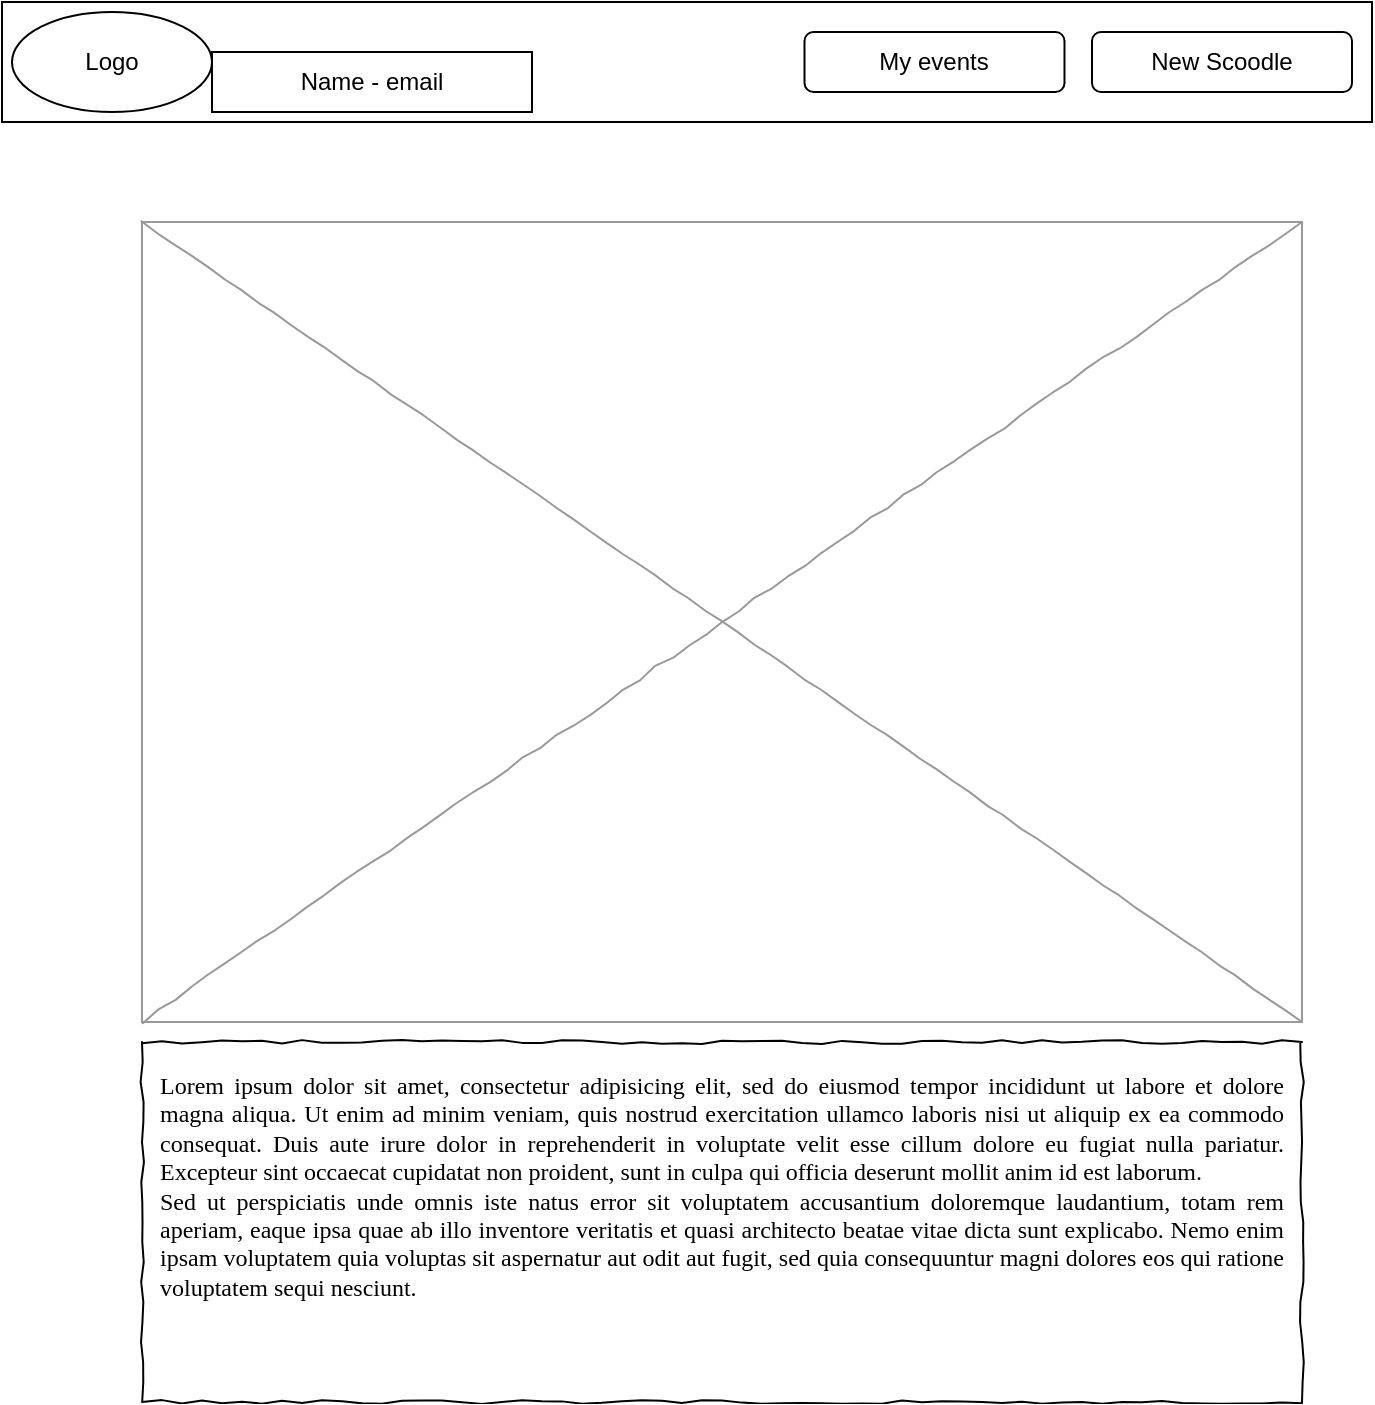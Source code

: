 <mxfile version="12.9.7" type="github" pages="3">
  <diagram name="landing page" id="03018318-947c-dd8e-b7a3-06fadd420f32">
    <mxGraphModel dx="1273" dy="658" grid="1" gridSize="10" guides="1" tooltips="1" connect="1" arrows="1" fold="1" page="1" pageScale="1" pageWidth="1100" pageHeight="850" background="#ffffff" math="0" shadow="0">
      <root>
        <mxCell id="0" />
        <mxCell id="1" parent="0" />
        <mxCell id="677b7b8949515195-15" value="&lt;div style=&quot;text-align: justify&quot;&gt;&lt;span&gt;Lorem ipsum dolor sit amet, consectetur adipisicing elit, sed do eiusmod tempor incididunt ut labore et dolore magna aliqua. Ut enim ad minim veniam, quis nostrud exercitation ullamco laboris nisi ut aliquip ex ea commodo consequat. Duis aute irure dolor in reprehenderit in voluptate velit esse cillum dolore eu fugiat nulla pariatur. Excepteur sint occaecat cupidatat non proident, sunt in culpa qui officia deserunt mollit anim id est laborum.&lt;/span&gt;&lt;/div&gt;&lt;div style=&quot;text-align: justify&quot;&gt;&lt;span&gt;Sed ut perspiciatis unde omnis iste natus error sit voluptatem accusantium doloremque laudantium, totam rem aperiam, eaque ipsa quae ab illo inventore veritatis et quasi architecto beatae vitae dicta sunt explicabo. Nemo enim ipsam voluptatem quia voluptas sit aspernatur aut odit aut fugit, sed quia consequuntur magni dolores eos qui ratione voluptatem sequi nesciunt.&amp;nbsp;&lt;/span&gt;&lt;/div&gt;" style="whiteSpace=wrap;html=1;rounded=0;shadow=0;labelBackgroundColor=none;strokeWidth=1;fillColor=none;fontFamily=Verdana;fontSize=12;align=center;verticalAlign=top;spacing=10;comic=1;" parent="1" vertex="1">
          <mxGeometry x="250" y="640" width="580" height="180" as="geometry" />
        </mxCell>
        <mxCell id="677b7b8949515195-16" value="" style="verticalLabelPosition=bottom;shadow=0;dashed=0;align=center;html=1;verticalAlign=top;strokeWidth=1;shape=mxgraph.mockup.graphics.simpleIcon;strokeColor=#999999;rounded=0;labelBackgroundColor=none;fontFamily=Verdana;fontSize=14;fontColor=#000000;comic=1;" parent="1" vertex="1">
          <mxGeometry x="250" y="230" width="580" height="400" as="geometry" />
        </mxCell>
        <mxCell id="_swrGDVOiY0UKGEah2MK-1" value="" style="rounded=0;whiteSpace=wrap;html=1;" parent="1" vertex="1">
          <mxGeometry x="180" y="120" width="685" height="60" as="geometry" />
        </mxCell>
        <mxCell id="_swrGDVOiY0UKGEah2MK-2" value="New Scoodle" style="rounded=1;whiteSpace=wrap;html=1;" parent="1" vertex="1">
          <mxGeometry x="725" y="135" width="130" height="30" as="geometry" />
        </mxCell>
        <mxCell id="_swrGDVOiY0UKGEah2MK-3" value="Logo" style="ellipse;whiteSpace=wrap;html=1;" parent="1" vertex="1">
          <mxGeometry x="185" y="125" width="100" height="50" as="geometry" />
        </mxCell>
        <mxCell id="_swrGDVOiY0UKGEah2MK-4" value="My events" style="rounded=1;whiteSpace=wrap;html=1;" parent="1" vertex="1">
          <mxGeometry x="581.25" y="135" width="130" height="30" as="geometry" />
        </mxCell>
        <mxCell id="_swrGDVOiY0UKGEah2MK-5" value="Name - email" style="rounded=0;whiteSpace=wrap;html=1;" parent="1" vertex="1">
          <mxGeometry x="285" y="145" width="160" height="30" as="geometry" />
        </mxCell>
      </root>
    </mxGraphModel>
  </diagram>
  <diagram id="2z7VolhX69nWli0Mlg2K" name="Voting Page">
    <mxGraphModel dx="1273" dy="658" grid="1" gridSize="10" guides="1" tooltips="1" connect="1" arrows="1" fold="1" page="1" pageScale="1" pageWidth="850" pageHeight="1100" math="0" shadow="0">
      <root>
        <mxCell id="qbNYW3YBiC_s55EnJUnb-0" />
        <mxCell id="qbNYW3YBiC_s55EnJUnb-1" parent="qbNYW3YBiC_s55EnJUnb-0" />
        <mxCell id="qbNYW3YBiC_s55EnJUnb-2" value="Time 1&lt;br&gt;Date/Time Start&lt;br&gt;Date/Time Stop&lt;br&gt;&lt;br&gt;Votes Yes" style="whiteSpace=wrap;html=1;aspect=fixed;" parent="qbNYW3YBiC_s55EnJUnb-1" vertex="1">
          <mxGeometry x="270" y="410" width="110" height="110" as="geometry" />
        </mxCell>
        <mxCell id="qbNYW3YBiC_s55EnJUnb-6" value="Title" style="rounded=1;whiteSpace=wrap;html=1;" parent="qbNYW3YBiC_s55EnJUnb-1" vertex="1">
          <mxGeometry x="210" y="220" width="270" height="30" as="geometry" />
        </mxCell>
        <mxCell id="qbNYW3YBiC_s55EnJUnb-27" value="" style="group" parent="qbNYW3YBiC_s55EnJUnb-1" vertex="1" connectable="0">
          <mxGeometry x="145" y="530" width="415" height="71" as="geometry" />
        </mxCell>
        <mxCell id="qbNYW3YBiC_s55EnJUnb-8" value="" style="rounded=1;whiteSpace=wrap;html=1;" parent="qbNYW3YBiC_s55EnJUnb-27" vertex="1">
          <mxGeometry width="415" height="70" as="geometry" />
        </mxCell>
        <mxCell id="qbNYW3YBiC_s55EnJUnb-11" value="y" style="whiteSpace=wrap;html=1;aspect=fixed;" parent="qbNYW3YBiC_s55EnJUnb-27" vertex="1">
          <mxGeometry x="175" y="6" width="30" height="30" as="geometry" />
        </mxCell>
        <mxCell id="qbNYW3YBiC_s55EnJUnb-12" value="n" style="whiteSpace=wrap;html=1;aspect=fixed;" parent="qbNYW3YBiC_s55EnJUnb-27" vertex="1">
          <mxGeometry x="175" y="41" width="30" height="30" as="geometry" />
        </mxCell>
        <mxCell id="qbNYW3YBiC_s55EnJUnb-13" value="y" style="whiteSpace=wrap;html=1;aspect=fixed;" parent="qbNYW3YBiC_s55EnJUnb-27" vertex="1">
          <mxGeometry x="265" y="6" width="30" height="30" as="geometry" />
        </mxCell>
        <mxCell id="qbNYW3YBiC_s55EnJUnb-14" value="n" style="whiteSpace=wrap;html=1;aspect=fixed;" parent="qbNYW3YBiC_s55EnJUnb-27" vertex="1">
          <mxGeometry x="265" y="41" width="30" height="30" as="geometry" />
        </mxCell>
        <mxCell id="qbNYW3YBiC_s55EnJUnb-15" value="y" style="whiteSpace=wrap;html=1;aspect=fixed;" parent="qbNYW3YBiC_s55EnJUnb-27" vertex="1">
          <mxGeometry x="355" y="5" width="30" height="30" as="geometry" />
        </mxCell>
        <mxCell id="qbNYW3YBiC_s55EnJUnb-16" value="n" style="whiteSpace=wrap;html=1;aspect=fixed;" parent="qbNYW3YBiC_s55EnJUnb-27" vertex="1">
          <mxGeometry x="355" y="40" width="30" height="30" as="geometry" />
        </mxCell>
        <mxCell id="qbNYW3YBiC_s55EnJUnb-23" value="Name" style="rounded=1;whiteSpace=wrap;html=1;" parent="qbNYW3YBiC_s55EnJUnb-27" vertex="1">
          <mxGeometry x="9" y="6" width="120" height="30" as="geometry" />
        </mxCell>
        <mxCell id="qbNYW3YBiC_s55EnJUnb-24" value="Email" style="rounded=1;whiteSpace=wrap;html=1;" parent="qbNYW3YBiC_s55EnJUnb-27" vertex="1">
          <mxGeometry x="9" y="36" width="120" height="30" as="geometry" />
        </mxCell>
        <mxCell id="qbNYW3YBiC_s55EnJUnb-28" value="" style="group" parent="qbNYW3YBiC_s55EnJUnb-1" vertex="1" connectable="0">
          <mxGeometry x="150" y="620" width="415" height="71" as="geometry" />
        </mxCell>
        <mxCell id="qbNYW3YBiC_s55EnJUnb-29" value="" style="rounded=1;whiteSpace=wrap;html=1;" parent="qbNYW3YBiC_s55EnJUnb-28" vertex="1">
          <mxGeometry width="415" height="70" as="geometry" />
        </mxCell>
        <mxCell id="qbNYW3YBiC_s55EnJUnb-30" value="y" style="whiteSpace=wrap;html=1;aspect=fixed;" parent="qbNYW3YBiC_s55EnJUnb-28" vertex="1">
          <mxGeometry x="175" y="6" width="30" height="30" as="geometry" />
        </mxCell>
        <mxCell id="qbNYW3YBiC_s55EnJUnb-31" value="n" style="whiteSpace=wrap;html=1;aspect=fixed;" parent="qbNYW3YBiC_s55EnJUnb-28" vertex="1">
          <mxGeometry x="175" y="41" width="30" height="30" as="geometry" />
        </mxCell>
        <mxCell id="qbNYW3YBiC_s55EnJUnb-32" value="y" style="whiteSpace=wrap;html=1;aspect=fixed;" parent="qbNYW3YBiC_s55EnJUnb-28" vertex="1">
          <mxGeometry x="265" y="6" width="30" height="30" as="geometry" />
        </mxCell>
        <mxCell id="qbNYW3YBiC_s55EnJUnb-33" value="n" style="whiteSpace=wrap;html=1;aspect=fixed;" parent="qbNYW3YBiC_s55EnJUnb-28" vertex="1">
          <mxGeometry x="265" y="41" width="30" height="30" as="geometry" />
        </mxCell>
        <mxCell id="qbNYW3YBiC_s55EnJUnb-34" value="y" style="whiteSpace=wrap;html=1;aspect=fixed;" parent="qbNYW3YBiC_s55EnJUnb-28" vertex="1">
          <mxGeometry x="355" y="5" width="30" height="30" as="geometry" />
        </mxCell>
        <mxCell id="qbNYW3YBiC_s55EnJUnb-35" value="n" style="whiteSpace=wrap;html=1;aspect=fixed;" parent="qbNYW3YBiC_s55EnJUnb-28" vertex="1">
          <mxGeometry x="355" y="40" width="30" height="30" as="geometry" />
        </mxCell>
        <mxCell id="qbNYW3YBiC_s55EnJUnb-36" value="Name" style="rounded=1;whiteSpace=wrap;html=1;" parent="qbNYW3YBiC_s55EnJUnb-28" vertex="1">
          <mxGeometry x="9" y="6" width="120" height="30" as="geometry" />
        </mxCell>
        <mxCell id="qbNYW3YBiC_s55EnJUnb-37" value="Email" style="rounded=1;whiteSpace=wrap;html=1;" parent="qbNYW3YBiC_s55EnJUnb-28" vertex="1">
          <mxGeometry x="9" y="36" width="120" height="30" as="geometry" />
        </mxCell>
        <mxCell id="qbNYW3YBiC_s55EnJUnb-38" value="" style="group" parent="qbNYW3YBiC_s55EnJUnb-1" vertex="1" connectable="0">
          <mxGeometry x="150" y="700" width="415" height="71" as="geometry" />
        </mxCell>
        <mxCell id="qbNYW3YBiC_s55EnJUnb-39" value="" style="rounded=1;whiteSpace=wrap;html=1;" parent="qbNYW3YBiC_s55EnJUnb-38" vertex="1">
          <mxGeometry width="415" height="70" as="geometry" />
        </mxCell>
        <mxCell id="qbNYW3YBiC_s55EnJUnb-40" value="y" style="whiteSpace=wrap;html=1;aspect=fixed;" parent="qbNYW3YBiC_s55EnJUnb-38" vertex="1">
          <mxGeometry x="175" y="6" width="30" height="30" as="geometry" />
        </mxCell>
        <mxCell id="qbNYW3YBiC_s55EnJUnb-41" value="n" style="whiteSpace=wrap;html=1;aspect=fixed;" parent="qbNYW3YBiC_s55EnJUnb-38" vertex="1">
          <mxGeometry x="175" y="41" width="30" height="30" as="geometry" />
        </mxCell>
        <mxCell id="qbNYW3YBiC_s55EnJUnb-42" value="y" style="whiteSpace=wrap;html=1;aspect=fixed;" parent="qbNYW3YBiC_s55EnJUnb-38" vertex="1">
          <mxGeometry x="265" y="6" width="30" height="30" as="geometry" />
        </mxCell>
        <mxCell id="qbNYW3YBiC_s55EnJUnb-43" value="n" style="whiteSpace=wrap;html=1;aspect=fixed;" parent="qbNYW3YBiC_s55EnJUnb-38" vertex="1">
          <mxGeometry x="265" y="41" width="30" height="30" as="geometry" />
        </mxCell>
        <mxCell id="qbNYW3YBiC_s55EnJUnb-44" value="y" style="whiteSpace=wrap;html=1;aspect=fixed;" parent="qbNYW3YBiC_s55EnJUnb-38" vertex="1">
          <mxGeometry x="355" y="5" width="30" height="30" as="geometry" />
        </mxCell>
        <mxCell id="qbNYW3YBiC_s55EnJUnb-45" value="n" style="whiteSpace=wrap;html=1;aspect=fixed;" parent="qbNYW3YBiC_s55EnJUnb-38" vertex="1">
          <mxGeometry x="355" y="40" width="30" height="30" as="geometry" />
        </mxCell>
        <mxCell id="qbNYW3YBiC_s55EnJUnb-46" value="Name" style="rounded=1;whiteSpace=wrap;html=1;" parent="qbNYW3YBiC_s55EnJUnb-38" vertex="1">
          <mxGeometry x="9" y="6" width="120" height="30" as="geometry" />
        </mxCell>
        <mxCell id="qbNYW3YBiC_s55EnJUnb-47" value="Email" style="rounded=1;whiteSpace=wrap;html=1;" parent="qbNYW3YBiC_s55EnJUnb-38" vertex="1">
          <mxGeometry x="9" y="36" width="120" height="30" as="geometry" />
        </mxCell>
        <mxCell id="qbNYW3YBiC_s55EnJUnb-48" value="Description" style="rounded=1;whiteSpace=wrap;html=1;" parent="qbNYW3YBiC_s55EnJUnb-1" vertex="1">
          <mxGeometry x="148.75" y="280" width="407.5" height="70" as="geometry" />
        </mxCell>
        <mxCell id="qbNYW3YBiC_s55EnJUnb-49" value="Time 2&lt;br&gt;Date/Time Start&lt;br&gt;Date/Time Stop&lt;br&gt;&lt;br&gt;Votes Yes" style="whiteSpace=wrap;html=1;aspect=fixed;" parent="qbNYW3YBiC_s55EnJUnb-1" vertex="1">
          <mxGeometry x="380" y="410" width="110" height="110" as="geometry" />
        </mxCell>
        <mxCell id="qbNYW3YBiC_s55EnJUnb-51" value="Time 3&lt;br&gt;Date/Time Start&lt;br&gt;Date/Time Stop&lt;br&gt;&lt;br&gt;Votes Yes" style="whiteSpace=wrap;html=1;aspect=fixed;" parent="qbNYW3YBiC_s55EnJUnb-1" vertex="1">
          <mxGeometry x="490" y="410" width="110" height="110" as="geometry" />
        </mxCell>
        <mxCell id="qbNYW3YBiC_s55EnJUnb-52" value="Link: http:// .............................................." style="rounded=1;whiteSpace=wrap;html=1;" parent="qbNYW3YBiC_s55EnJUnb-1" vertex="1">
          <mxGeometry x="112.5" y="360" width="480" height="30" as="geometry" />
        </mxCell>
        <mxCell id="qbNYW3YBiC_s55EnJUnb-53" value="CP" style="whiteSpace=wrap;html=1;aspect=fixed;" parent="qbNYW3YBiC_s55EnJUnb-1" vertex="1">
          <mxGeometry x="562.5" y="360" width="30" height="30" as="geometry" />
        </mxCell>
        <mxCell id="qbNYW3YBiC_s55EnJUnb-54" value="em" style="whiteSpace=wrap;html=1;aspect=fixed;" parent="qbNYW3YBiC_s55EnJUnb-1" vertex="1">
          <mxGeometry x="590" y="360" width="30" height="30" as="geometry" />
        </mxCell>
        <mxCell id="qbNYW3YBiC_s55EnJUnb-55" value="" style="rounded=0;whiteSpace=wrap;html=1;" parent="qbNYW3YBiC_s55EnJUnb-1" vertex="1">
          <mxGeometry x="25" y="90" width="685" height="60" as="geometry" />
        </mxCell>
        <mxCell id="qbNYW3YBiC_s55EnJUnb-56" value="New Scoodle" style="rounded=1;whiteSpace=wrap;html=1;" parent="qbNYW3YBiC_s55EnJUnb-1" vertex="1">
          <mxGeometry x="570" y="105" width="130" height="30" as="geometry" />
        </mxCell>
        <mxCell id="qbNYW3YBiC_s55EnJUnb-57" value="Logo" style="ellipse;whiteSpace=wrap;html=1;" parent="qbNYW3YBiC_s55EnJUnb-1" vertex="1">
          <mxGeometry x="30" y="95" width="100" height="50" as="geometry" />
        </mxCell>
        <mxCell id="qbNYW3YBiC_s55EnJUnb-58" value="My events" style="rounded=1;whiteSpace=wrap;html=1;fillColor=#FFFF99;" parent="qbNYW3YBiC_s55EnJUnb-1" vertex="1">
          <mxGeometry x="426.25" y="105" width="130" height="30" as="geometry" />
        </mxCell>
        <mxCell id="qbNYW3YBiC_s55EnJUnb-59" value="Name - email" style="rounded=0;whiteSpace=wrap;html=1;" parent="qbNYW3YBiC_s55EnJUnb-1" vertex="1">
          <mxGeometry x="130" y="115" width="160" height="30" as="geometry" />
        </mxCell>
        <mxCell id="jggasJOdZOkXgo0k0ATc-0" value="edit event" style="rounded=1;whiteSpace=wrap;html=1;fillColor=#FFFF33;" parent="qbNYW3YBiC_s55EnJUnb-1" vertex="1">
          <mxGeometry x="545" y="180" width="120" height="60" as="geometry" />
        </mxCell>
        <mxCell id="iKFpcSc1HRqxj_wi6hcE-0" value="Current User =&amp;gt;&lt;br&gt;editable" style="text;html=1;resizable=0;autosize=1;align=center;verticalAlign=middle;points=[];fillColor=none;strokeColor=none;rounded=0;" vertex="1" parent="qbNYW3YBiC_s55EnJUnb-1">
          <mxGeometry x="25" y="550" width="100" height="30" as="geometry" />
        </mxCell>
        <mxCell id="iKFpcSc1HRqxj_wi6hcE-1" value="url: .../events/abcdefg" style="text;html=1;resizable=0;autosize=1;align=center;verticalAlign=middle;points=[];fillColor=none;strokeColor=none;rounded=0;" vertex="1" parent="qbNYW3YBiC_s55EnJUnb-1">
          <mxGeometry x="295" y="40" width="130" height="20" as="geometry" />
        </mxCell>
      </root>
    </mxGraphModel>
  </diagram>
  <diagram id="YZERlVdBcMnWXN94g4Ae" name="Create Event Page">
    <mxGraphModel dx="1273" dy="658" grid="1" gridSize="10" guides="1" tooltips="1" connect="1" arrows="1" fold="1" page="1" pageScale="1" pageWidth="850" pageHeight="1100" math="0" shadow="0">
      <root>
        <mxCell id="odt-KeSPYoXGiIuc4l-x-0" />
        <mxCell id="odt-KeSPYoXGiIuc4l-x-1" parent="odt-KeSPYoXGiIuc4l-x-0" />
        <mxCell id="A9bc4uBSdgfb45j_CJg_-0" value="Time 1&lt;br&gt;Date/Time Start&lt;br&gt;Date/Time Stop&lt;br&gt;" style="whiteSpace=wrap;html=1;aspect=fixed;" parent="odt-KeSPYoXGiIuc4l-x-1" vertex="1">
          <mxGeometry x="182.5" y="480" width="110" height="110" as="geometry" />
        </mxCell>
        <mxCell id="A9bc4uBSdgfb45j_CJg_-1" value="Title" style="rounded=1;whiteSpace=wrap;html=1;" parent="odt-KeSPYoXGiIuc4l-x-1" vertex="1">
          <mxGeometry x="240" y="220" width="270" height="30" as="geometry" />
        </mxCell>
        <mxCell id="A9bc4uBSdgfb45j_CJg_-32" value="Description" style="rounded=1;whiteSpace=wrap;html=1;" parent="odt-KeSPYoXGiIuc4l-x-1" vertex="1">
          <mxGeometry x="171.25" y="270" width="407.5" height="70" as="geometry" />
        </mxCell>
        <mxCell id="A9bc4uBSdgfb45j_CJg_-33" value="Time 2&lt;br&gt;Date/Time Start&lt;br&gt;Date/Time Stop&lt;br&gt;&lt;br&gt;" style="whiteSpace=wrap;html=1;aspect=fixed;" parent="odt-KeSPYoXGiIuc4l-x-1" vertex="1">
          <mxGeometry x="302.5" y="480" width="110" height="110" as="geometry" />
        </mxCell>
        <mxCell id="A9bc4uBSdgfb45j_CJg_-34" value="Time 3&lt;br&gt;Date/Time Start&lt;br&gt;Date/Time Stop&lt;br&gt;&lt;br&gt;" style="whiteSpace=wrap;html=1;aspect=fixed;" parent="odt-KeSPYoXGiIuc4l-x-1" vertex="1">
          <mxGeometry x="432.5" y="480" width="110" height="110" as="geometry" />
        </mxCell>
        <mxCell id="A9bc4uBSdgfb45j_CJg_-38" value="" style="rounded=0;whiteSpace=wrap;html=1;" parent="odt-KeSPYoXGiIuc4l-x-1" vertex="1">
          <mxGeometry x="25" y="90" width="685" height="60" as="geometry" />
        </mxCell>
        <mxCell id="A9bc4uBSdgfb45j_CJg_-39" value="New Scoodle" style="rounded=1;whiteSpace=wrap;html=1;" parent="odt-KeSPYoXGiIuc4l-x-1" vertex="1">
          <mxGeometry x="570" y="105" width="130" height="30" as="geometry" />
        </mxCell>
        <mxCell id="A9bc4uBSdgfb45j_CJg_-40" value="Logo" style="ellipse;whiteSpace=wrap;html=1;" parent="odt-KeSPYoXGiIuc4l-x-1" vertex="1">
          <mxGeometry x="30" y="95" width="100" height="50" as="geometry" />
        </mxCell>
        <mxCell id="A9bc4uBSdgfb45j_CJg_-42" value="Name - email" style="rounded=0;whiteSpace=wrap;html=1;" parent="odt-KeSPYoXGiIuc4l-x-1" vertex="1">
          <mxGeometry x="130" y="115" width="160" height="30" as="geometry" />
        </mxCell>
        <mxCell id="rlhIiGtlND7vOOGaObOw-1" value="Add time" style="rounded=1;whiteSpace=wrap;html=1;" parent="odt-KeSPYoXGiIuc4l-x-1" vertex="1">
          <mxGeometry x="182.5" y="450" width="120" height="20" as="geometry" />
        </mxCell>
        <mxCell id="rlhIiGtlND7vOOGaObOw-2" value="Create" style="rounded=0;whiteSpace=wrap;html=1;" parent="odt-KeSPYoXGiIuc4l-x-1" vertex="1">
          <mxGeometry x="432.5" y="670" width="120" height="60" as="geometry" />
        </mxCell>
        <mxCell id="49Jq0ET7pJssAo1r93AL-0" value="Email" style="rounded=1;whiteSpace=wrap;html=1;" vertex="1" parent="odt-KeSPYoXGiIuc4l-x-1">
          <mxGeometry x="171.25" y="400" width="270" height="30" as="geometry" />
        </mxCell>
        <mxCell id="49Jq0ET7pJssAo1r93AL-1" value="Name" style="rounded=1;whiteSpace=wrap;html=1;" vertex="1" parent="odt-KeSPYoXGiIuc4l-x-1">
          <mxGeometry x="171.25" y="360" width="270" height="30" as="geometry" />
        </mxCell>
        <mxCell id="DKYJceyCMKdG3S1AdnE4-0" value="url: .../create" style="text;html=1;resizable=0;autosize=1;align=center;verticalAlign=middle;points=[];fillColor=none;strokeColor=none;rounded=0;" vertex="1" parent="odt-KeSPYoXGiIuc4l-x-1">
          <mxGeometry x="320" y="40" width="80" height="20" as="geometry" />
        </mxCell>
      </root>
    </mxGraphModel>
  </diagram>
</mxfile>
